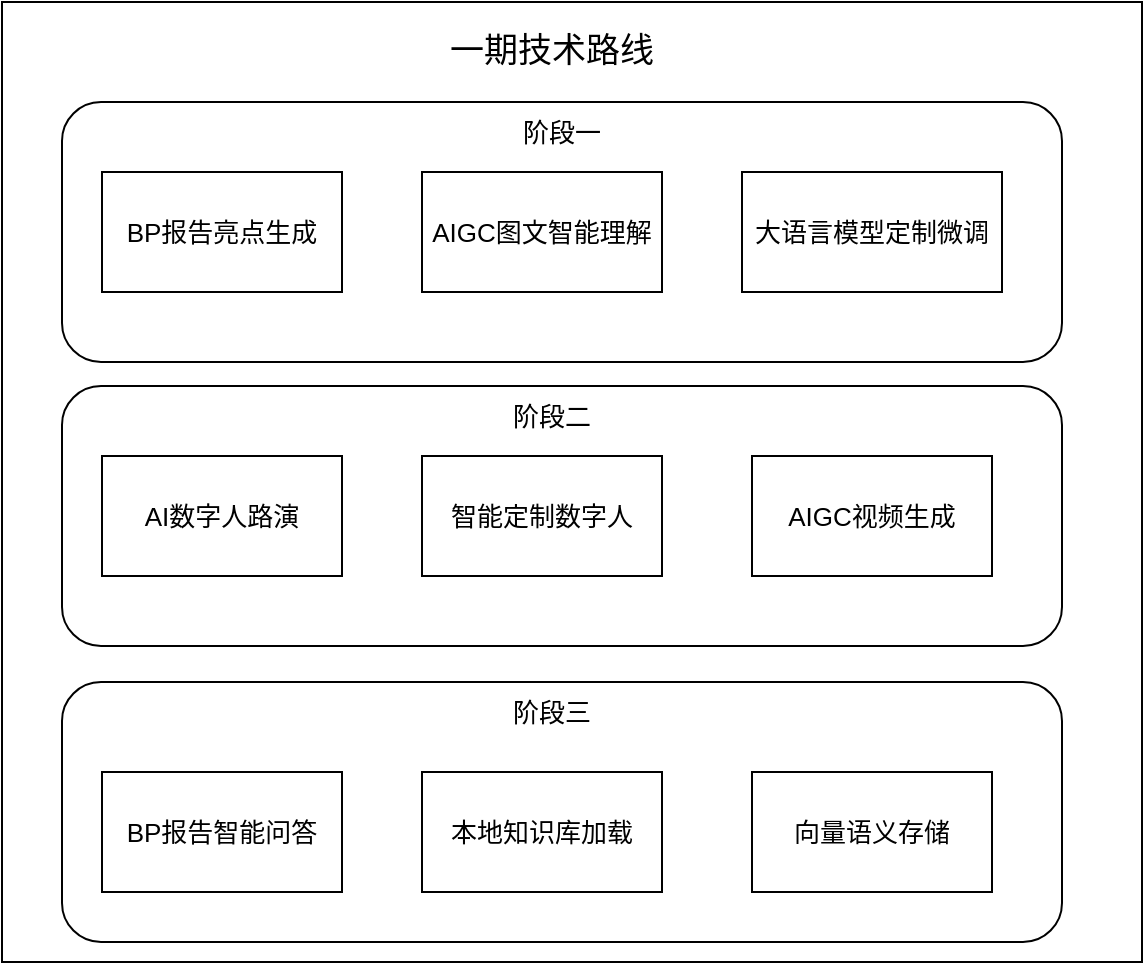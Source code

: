 <mxfile version="23.1.5" type="github">
  <diagram name="第 1 页" id="BEYRJexDdjX6FnQx-Mdl">
    <mxGraphModel dx="1430" dy="771" grid="1" gridSize="10" guides="1" tooltips="1" connect="1" arrows="1" fold="1" page="1" pageScale="1" pageWidth="827" pageHeight="1169" math="0" shadow="0">
      <root>
        <mxCell id="0" />
        <mxCell id="1" parent="0" />
        <mxCell id="Dcd_DBjapRFOHx1c4xSy-1" value="" style="rounded=0;whiteSpace=wrap;html=1;fontSize=13;" vertex="1" parent="1">
          <mxGeometry x="10" y="10" width="570" height="480" as="geometry" />
        </mxCell>
        <mxCell id="Dcd_DBjapRFOHx1c4xSy-4" value="一期技术路线" style="text;html=1;align=center;verticalAlign=middle;whiteSpace=wrap;rounded=0;fontSize=17;" vertex="1" parent="1">
          <mxGeometry x="140" y="20" width="290" height="30" as="geometry" />
        </mxCell>
        <mxCell id="Dcd_DBjapRFOHx1c4xSy-11" value="" style="rounded=1;whiteSpace=wrap;html=1;" vertex="1" parent="1">
          <mxGeometry x="40" y="60" width="500" height="130" as="geometry" />
        </mxCell>
        <mxCell id="Dcd_DBjapRFOHx1c4xSy-2" value="BP报告亮点生成" style="rounded=0;whiteSpace=wrap;html=1;fontSize=13;" vertex="1" parent="1">
          <mxGeometry x="60" y="95" width="120" height="60" as="geometry" />
        </mxCell>
        <mxCell id="Dcd_DBjapRFOHx1c4xSy-8" value="阶段一" style="text;html=1;align=center;verticalAlign=middle;whiteSpace=wrap;rounded=0;fontSize=13;" vertex="1" parent="1">
          <mxGeometry x="260" y="60" width="60" height="30" as="geometry" />
        </mxCell>
        <mxCell id="Dcd_DBjapRFOHx1c4xSy-12" value="AIGC图文智能理解" style="rounded=0;whiteSpace=wrap;html=1;fontSize=13;" vertex="1" parent="1">
          <mxGeometry x="220" y="95" width="120" height="60" as="geometry" />
        </mxCell>
        <mxCell id="Dcd_DBjapRFOHx1c4xSy-13" value="大语言模型定制微调" style="rounded=0;whiteSpace=wrap;html=1;fontSize=13;" vertex="1" parent="1">
          <mxGeometry x="380" y="95" width="130" height="60" as="geometry" />
        </mxCell>
        <mxCell id="Dcd_DBjapRFOHx1c4xSy-14" value="" style="rounded=1;whiteSpace=wrap;html=1;" vertex="1" parent="1">
          <mxGeometry x="40" y="202" width="500" height="130" as="geometry" />
        </mxCell>
        <mxCell id="Dcd_DBjapRFOHx1c4xSy-6" value="AI数字人路演" style="rounded=0;whiteSpace=wrap;html=1;fontSize=13;" vertex="1" parent="1">
          <mxGeometry x="60" y="237" width="120" height="60" as="geometry" />
        </mxCell>
        <mxCell id="Dcd_DBjapRFOHx1c4xSy-9" value="阶段二" style="text;html=1;align=center;verticalAlign=middle;whiteSpace=wrap;rounded=0;fontSize=13;" vertex="1" parent="1">
          <mxGeometry x="255" y="202" width="60" height="30" as="geometry" />
        </mxCell>
        <mxCell id="Dcd_DBjapRFOHx1c4xSy-15" value="智能定制数字人" style="rounded=0;whiteSpace=wrap;html=1;fontSize=13;" vertex="1" parent="1">
          <mxGeometry x="220" y="237" width="120" height="60" as="geometry" />
        </mxCell>
        <mxCell id="Dcd_DBjapRFOHx1c4xSy-16" value="AIGC视频生成" style="rounded=0;whiteSpace=wrap;html=1;fontSize=13;" vertex="1" parent="1">
          <mxGeometry x="385" y="237" width="120" height="60" as="geometry" />
        </mxCell>
        <mxCell id="Dcd_DBjapRFOHx1c4xSy-17" value="" style="rounded=1;whiteSpace=wrap;html=1;" vertex="1" parent="1">
          <mxGeometry x="40" y="350" width="500" height="130" as="geometry" />
        </mxCell>
        <mxCell id="Dcd_DBjapRFOHx1c4xSy-18" value="阶段三" style="text;html=1;align=center;verticalAlign=middle;whiteSpace=wrap;rounded=0;fontSize=13;" vertex="1" parent="1">
          <mxGeometry x="255" y="350" width="60" height="30" as="geometry" />
        </mxCell>
        <mxCell id="Dcd_DBjapRFOHx1c4xSy-7" value="BP报告智能问答" style="rounded=0;whiteSpace=wrap;html=1;fontSize=13;" vertex="1" parent="1">
          <mxGeometry x="60" y="395" width="120" height="60" as="geometry" />
        </mxCell>
        <mxCell id="Dcd_DBjapRFOHx1c4xSy-19" value="本地知识库加载" style="rounded=0;whiteSpace=wrap;html=1;fontSize=13;" vertex="1" parent="1">
          <mxGeometry x="220" y="395" width="120" height="60" as="geometry" />
        </mxCell>
        <mxCell id="Dcd_DBjapRFOHx1c4xSy-20" value="向量语义存储" style="rounded=0;whiteSpace=wrap;html=1;fontSize=13;" vertex="1" parent="1">
          <mxGeometry x="385" y="395" width="120" height="60" as="geometry" />
        </mxCell>
      </root>
    </mxGraphModel>
  </diagram>
</mxfile>
